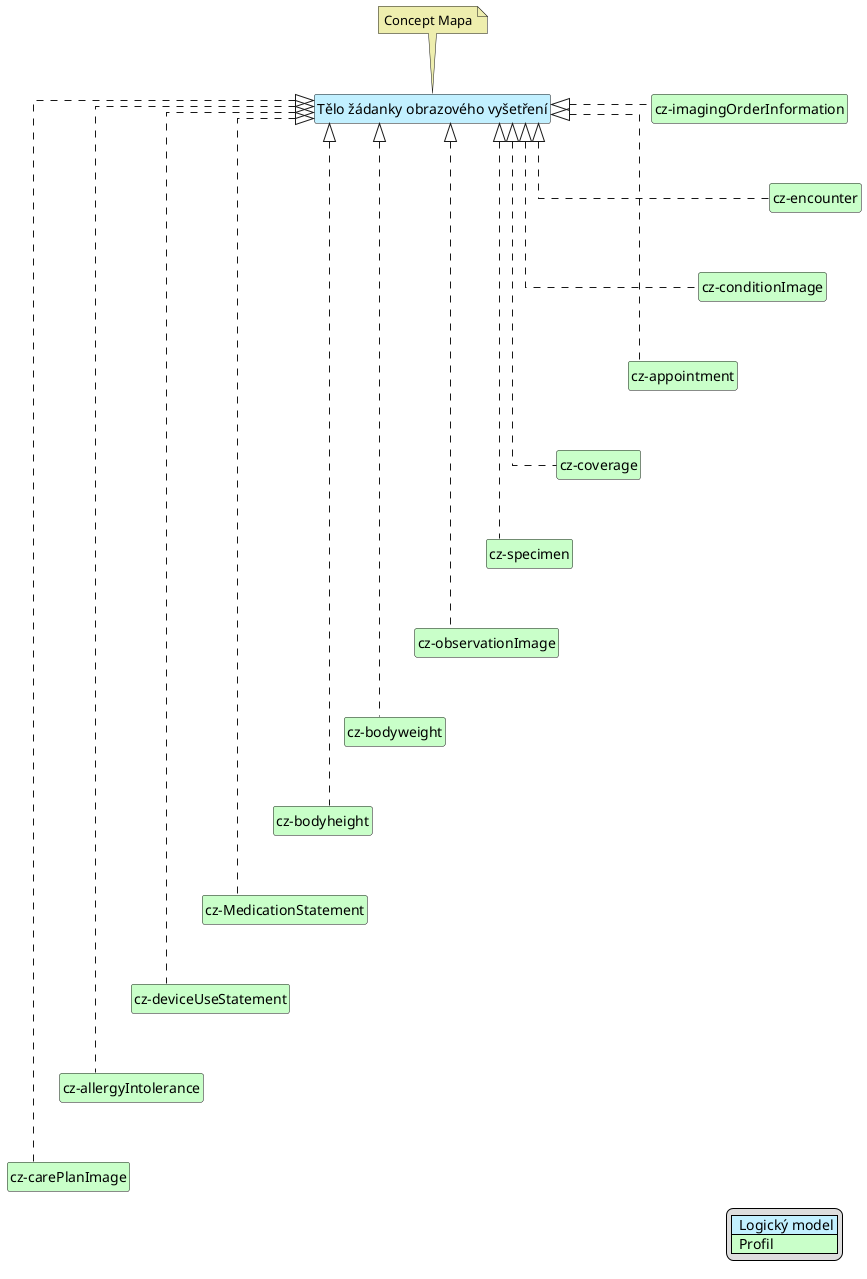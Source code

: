 @startuml
hide circle
hide stereotype
hide members
hide methods
skinparam linetype ortho
skinparam class {
BackgroundColor<<LogicalModel>> #APPLICATION
BackgroundColor<<Profile>> #TECHNOLOGY
}
legend right
| <#APPLICATION>  Logický model |
| <#TECHNOLOGY>  Profil |
endlegend
class "Tělo žádanky obrazového vyšetření" <<LogicalModel>> [[StructureDefinition-BodyImageOrderCz.html]]
note top #EEEEAE [[ConceptMap-BodyImagingOrder2FHIR-cz.html]]
Concept Mapa
endnote

class "cz-imagingOrderInformation" <<Profile>> [[StructureDefinition-cz-imagingOrderInformation.html]]
class "cz-conditionImage" <<Profile>> [[StructureDefinition-cz-conditionImage.html]]
class "cz-encounter" <<Profile>> [[StructureDefinition-cz-encounter.html]]
class "cz-coverage" <<Profile>> [[https://build.fhir.org/ig/HL7-cz/cz-core/StructureDefinition-cz-coverage.html]]
class "cz-appointment" <<Profile>> [[StructureDefinition-cz-appointment.html]]
class "cz-specimen" <<Profile>> [[https://build.fhir.org/ig/HL7-cz/cz-core/StructureDefinition-cz-specimen.html]]
class "cz-observationImage" <<Profile>> [[StructureDefinition-cz-observationImage.html]]
class "cz-bodyweight" <<Profile>> [[StructureDefinition-cz-bodyweight.html]]
class "cz-bodyheight" <<Profile>> [[StructureDefinition-cz-bodyheight.html]]
class "cz-MedicationStatement" <<Profile>> [[https://build.fhir.org/ig/HL7-cz/cz-core/StructureDefinition-cz-MedicationStatement.html]]
class "cz-deviceUseStatement" <<Profile>> [[StructureDefinition-cz-deviceUseStatement.html]]
class "cz-allergyIntolerance" <<Profile>> [[https://build.fhir.org/ig/HL7-cz/cz-core/StructureDefinition-cz-allergyIntolerance.html]]
class "cz-carePlanImage" <<Profile>> [[StructureDefinition-cz-carePlanImage.html]]

"Tělo žádanky obrazového vyšetření" <|. "cz-imagingOrderInformation"
"Tělo žádanky obrazového vyšetření" <|. "cz-appointment"
"Tělo žádanky obrazového vyšetření" <|. "cz-coverage"
"Tělo žádanky obrazového vyšetření" <|. "cz-conditionImage"
"Tělo žádanky obrazového vyšetření" <|. "cz-encounter"
"Tělo žádanky obrazového vyšetření" <|. "cz-specimen"
"Tělo žádanky obrazového vyšetření" <|. "cz-observationImage"
"Tělo žádanky obrazového vyšetření" <|. "cz-bodyweight"
"Tělo žádanky obrazového vyšetření" <|. "cz-bodyheight"
"Tělo žádanky obrazového vyšetření" <|. "cz-MedicationStatement"
"Tělo žádanky obrazového vyšetření" <|. "cz-deviceUseStatement"
"Tělo žádanky obrazového vyšetření" <|. "cz-allergyIntolerance"
"Tělo žádanky obrazového vyšetření" <|. "cz-carePlanImage"

"cz-imagingOrderInformation" -d[hidden]-> "cz-encounter"
"cz-encounter" -d[hidden]-> "cz-conditionImage"
"cz-conditionImage" -d[hidden]-> "cz-appointment"
"cz-appointment" -d[hidden]-> "cz-coverage"
"cz-coverage" -d[hidden]-> "cz-specimen"
"cz-specimen" -d[hidden]-> "cz-observationImage"
"cz-observationImage" -d[hidden]-> "cz-bodyweight"
"cz-bodyweight" -d[hidden]-> "cz-bodyheight"
"cz-bodyheight" -d[hidden]-> "cz-MedicationStatement"
"cz-MedicationStatement" -d[hidden]-> "cz-deviceUseStatement"
"cz-deviceUseStatement" -d[hidden]-> "cz-allergyIntolerance"
"cz-allergyIntolerance" -d[hidden]-> "cz-carePlanImage"

@enduml
